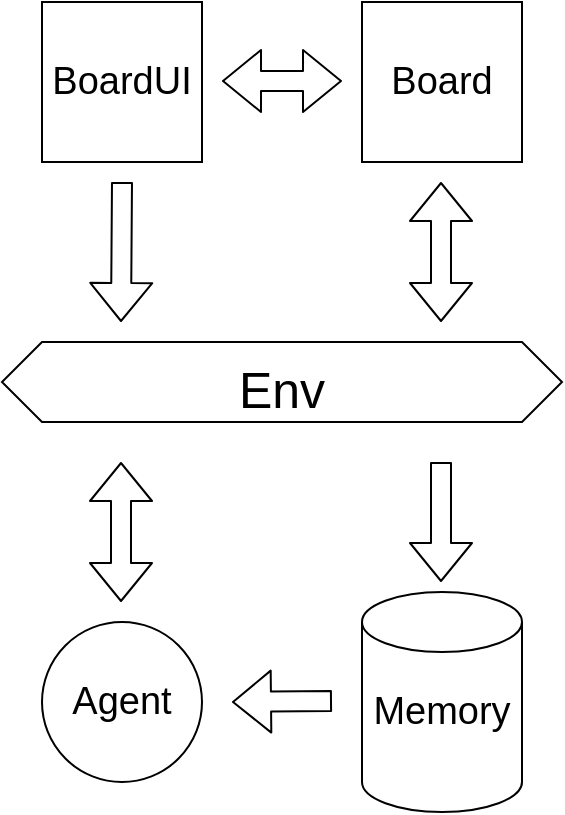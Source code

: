 <mxfile version="14.6.13" type="device"><diagram id="tFalNigZ_t5Ijc2BHXhB" name="Page-1"><mxGraphModel dx="1422" dy="822" grid="1" gridSize="10" guides="1" tooltips="1" connect="1" arrows="1" fold="1" page="1" pageScale="1" pageWidth="850" pageHeight="1100" math="0" shadow="0"><root><mxCell id="0"/><mxCell id="1" parent="0"/><mxCell id="JQ8licbzy2NXLQd6BtdO-1" value="" style="whiteSpace=wrap;html=1;aspect=fixed;" parent="1" vertex="1"><mxGeometry x="390" y="90" width="80" height="80" as="geometry"/></mxCell><mxCell id="JQ8licbzy2NXLQd6BtdO-2" value="" style="whiteSpace=wrap;html=1;aspect=fixed;" parent="1" vertex="1"><mxGeometry x="230" y="90" width="80" height="80" as="geometry"/></mxCell><mxCell id="JQ8licbzy2NXLQd6BtdO-3" value="" style="shape=flexArrow;endArrow=classic;startArrow=classic;html=1;" parent="1" edge="1"><mxGeometry width="100" height="100" relative="1" as="geometry"><mxPoint x="320" y="129.5" as="sourcePoint"/><mxPoint x="380" y="129.5" as="targetPoint"/><Array as="points"/></mxGeometry></mxCell><mxCell id="JQ8licbzy2NXLQd6BtdO-4" value="" style="shape=hexagon;perimeter=hexagonPerimeter2;whiteSpace=wrap;html=1;fixedSize=1;" parent="1" vertex="1"><mxGeometry x="210" y="260" width="280" height="40" as="geometry"/></mxCell><mxCell id="JQ8licbzy2NXLQd6BtdO-5" value="" style="shape=flexArrow;endArrow=classic;startArrow=classic;html=1;" parent="1" edge="1"><mxGeometry width="100" height="100" relative="1" as="geometry"><mxPoint x="429.5" y="180" as="sourcePoint"/><mxPoint x="429.5" y="250" as="targetPoint"/><Array as="points"/></mxGeometry></mxCell><mxCell id="JQ8licbzy2NXLQd6BtdO-6" value="" style="shape=flexArrow;endArrow=classic;html=1;" parent="1" edge="1"><mxGeometry width="50" height="50" relative="1" as="geometry"><mxPoint x="270" y="180" as="sourcePoint"/><mxPoint x="269.5" y="250" as="targetPoint"/></mxGeometry></mxCell><mxCell id="JQ8licbzy2NXLQd6BtdO-9" value="" style="ellipse;whiteSpace=wrap;html=1;aspect=fixed;" parent="1" vertex="1"><mxGeometry x="230" y="400" width="80" height="80" as="geometry"/></mxCell><mxCell id="JQ8licbzy2NXLQd6BtdO-10" value="" style="shape=flexArrow;endArrow=classic;html=1;" parent="1" edge="1"><mxGeometry width="50" height="50" relative="1" as="geometry"><mxPoint x="429.5" y="320" as="sourcePoint"/><mxPoint x="429.5" y="380" as="targetPoint"/></mxGeometry></mxCell><mxCell id="JQ8licbzy2NXLQd6BtdO-11" value="" style="shape=flexArrow;endArrow=classic;startArrow=classic;html=1;" parent="1" edge="1"><mxGeometry width="100" height="100" relative="1" as="geometry"><mxPoint x="269.5" y="320" as="sourcePoint"/><mxPoint x="269.5" y="390" as="targetPoint"/><Array as="points"/></mxGeometry></mxCell><mxCell id="JQ8licbzy2NXLQd6BtdO-12" value="" style="shape=cylinder3;whiteSpace=wrap;html=1;boundedLbl=1;backgroundOutline=1;size=15;" parent="1" vertex="1"><mxGeometry x="390" y="385" width="80" height="110" as="geometry"/></mxCell><mxCell id="JQ8licbzy2NXLQd6BtdO-13" value="" style="shape=flexArrow;endArrow=classic;html=1;" parent="1" edge="1"><mxGeometry width="50" height="50" relative="1" as="geometry"><mxPoint x="375" y="439.5" as="sourcePoint"/><mxPoint x="325" y="440" as="targetPoint"/></mxGeometry></mxCell><mxCell id="JQ8licbzy2NXLQd6BtdO-14" value="BoardUI" style="text;html=1;strokeColor=none;fillColor=none;align=center;verticalAlign=middle;whiteSpace=wrap;rounded=0;fontSize=19;" parent="1" vertex="1"><mxGeometry x="230" y="90" width="80" height="80" as="geometry"/></mxCell><mxCell id="JQ8licbzy2NXLQd6BtdO-15" value="Board" style="text;html=1;strokeColor=none;fillColor=none;align=center;verticalAlign=middle;whiteSpace=wrap;rounded=0;fontSize=19;" parent="1" vertex="1"><mxGeometry x="390" y="90" width="80" height="80" as="geometry"/></mxCell><mxCell id="JQ8licbzy2NXLQd6BtdO-16" value="&lt;font style=&quot;font-size: 25px&quot;&gt;Env&lt;/font&gt;" style="text;html=1;strokeColor=none;fillColor=none;align=center;verticalAlign=middle;whiteSpace=wrap;rounded=0;fontSize=35;" parent="1" vertex="1"><mxGeometry x="230" y="260" width="240" height="40" as="geometry"/></mxCell><mxCell id="JQ8licbzy2NXLQd6BtdO-17" value="Agent" style="text;html=1;strokeColor=none;fillColor=none;align=center;verticalAlign=middle;whiteSpace=wrap;rounded=0;fontSize=19;" parent="1" vertex="1"><mxGeometry x="240" y="410" width="60" height="60" as="geometry"/></mxCell><mxCell id="JQ8licbzy2NXLQd6BtdO-18" value="Memory" style="text;html=1;strokeColor=none;fillColor=none;align=center;verticalAlign=middle;whiteSpace=wrap;rounded=0;fontSize=19;" parent="1" vertex="1"><mxGeometry x="390" y="410" width="80" height="70" as="geometry"/></mxCell></root></mxGraphModel></diagram></mxfile>